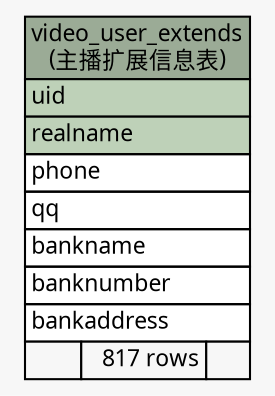 // dot 2.26.0 on Linux 2.6.32-504.3.3.el6.x86_64
// SchemaSpy rev Unknown
digraph "video_user_extends" {
  graph [
    rankdir="RL"
    bgcolor="#f7f7f7"
    nodesep="0.18"
    ranksep="0.46"
    fontname="Microsoft YaHei"
    fontsize="11"
  ];
  node [
    fontname="Microsoft YaHei"
    fontsize="11"
    shape="plaintext"
  ];
  edge [
    arrowsize="0.8"
  ];
  "video_user_extends" [
    label=<
    <TABLE BORDER="0" CELLBORDER="1" CELLSPACING="0" BGCOLOR="#ffffff">
      <TR><TD COLSPAN="3" BGCOLOR="#9bab96" ALIGN="CENTER">video_user_extends<br/>(主播扩展信息表)</TD></TR>
      <TR><TD PORT="uid" COLSPAN="3" BGCOLOR="#bed1b8" ALIGN="LEFT">uid</TD></TR>
      <TR><TD PORT="realname" COLSPAN="3" BGCOLOR="#bed1b8" ALIGN="LEFT">realname</TD></TR>
      <TR><TD PORT="phone" COLSPAN="3" ALIGN="LEFT">phone</TD></TR>
      <TR><TD PORT="qq" COLSPAN="3" ALIGN="LEFT">qq</TD></TR>
      <TR><TD PORT="bankname" COLSPAN="3" ALIGN="LEFT">bankname</TD></TR>
      <TR><TD PORT="banknumber" COLSPAN="3" ALIGN="LEFT">banknumber</TD></TR>
      <TR><TD PORT="bankaddress" COLSPAN="3" ALIGN="LEFT">bankaddress</TD></TR>
      <TR><TD ALIGN="LEFT" BGCOLOR="#f7f7f7">  </TD><TD ALIGN="RIGHT" BGCOLOR="#f7f7f7">817 rows</TD><TD ALIGN="RIGHT" BGCOLOR="#f7f7f7">  </TD></TR>
    </TABLE>>
    URL="tables/video_user_extends.html"
    tooltip="video_user_extends"
  ];
}
